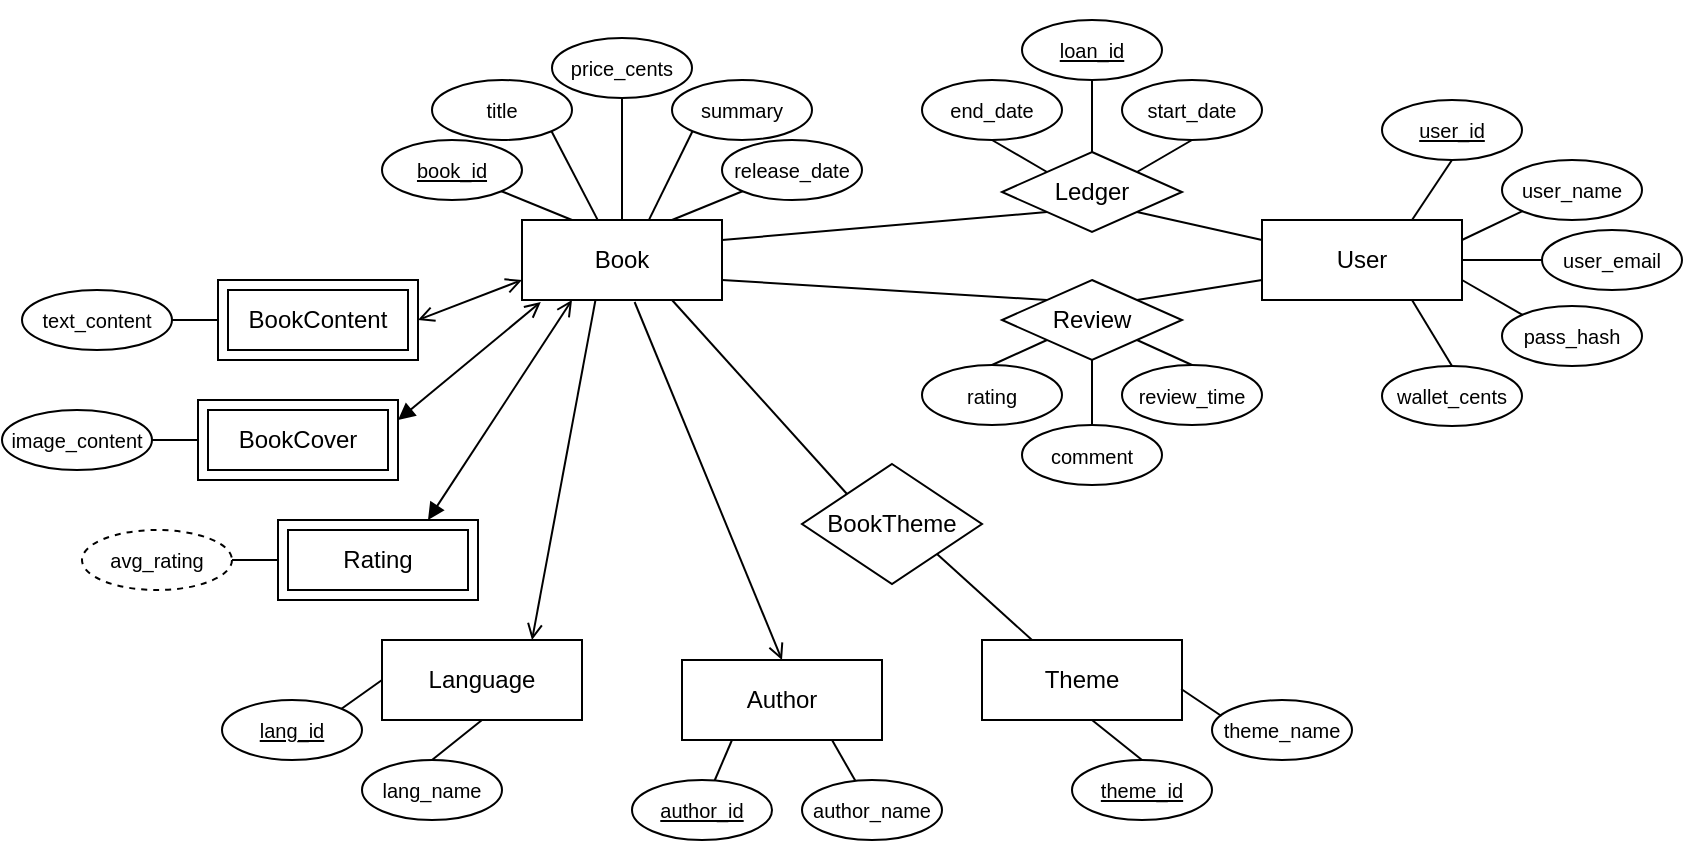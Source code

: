 <mxfile version="24.4.0" type="device">
  <diagram name="Page-1" id="hLj_kXb62XHOqsIi7ZO2">
    <mxGraphModel dx="1105" dy="662" grid="1" gridSize="10" guides="1" tooltips="1" connect="1" arrows="1" fold="1" page="1" pageScale="1" pageWidth="1920" pageHeight="1200" math="0" shadow="0">
      <root>
        <mxCell id="0" />
        <mxCell id="1" parent="0" />
        <mxCell id="pSPXtr5vTM0hde9f8MuT-21" value="BookTheme" style="shape=rhombus;perimeter=rhombusPerimeter;whiteSpace=wrap;html=1;align=center;" vertex="1" parent="1">
          <mxGeometry x="610" y="442" width="90" height="60" as="geometry" />
        </mxCell>
        <mxCell id="pSPXtr5vTM0hde9f8MuT-44" value="" style="group" vertex="1" connectable="0" parent="1">
          <mxGeometry x="400" y="229" width="240" height="131" as="geometry" />
        </mxCell>
        <mxCell id="pSPXtr5vTM0hde9f8MuT-13" value="Book" style="whiteSpace=wrap;html=1;align=center;" vertex="1" parent="pSPXtr5vTM0hde9f8MuT-44">
          <mxGeometry x="70" y="91" width="100" height="40" as="geometry" />
        </mxCell>
        <mxCell id="pSPXtr5vTM0hde9f8MuT-34" value="book_id" style="ellipse;whiteSpace=wrap;html=1;align=center;fontStyle=4;fontSize=10;" vertex="1" parent="pSPXtr5vTM0hde9f8MuT-44">
          <mxGeometry y="51" width="70" height="30" as="geometry" />
        </mxCell>
        <mxCell id="pSPXtr5vTM0hde9f8MuT-35" value="title" style="ellipse;whiteSpace=wrap;html=1;align=center;fontStyle=0;fontSize=10;" vertex="1" parent="pSPXtr5vTM0hde9f8MuT-44">
          <mxGeometry x="25" y="21" width="70" height="30" as="geometry" />
        </mxCell>
        <mxCell id="pSPXtr5vTM0hde9f8MuT-36" value="summary" style="ellipse;whiteSpace=wrap;html=1;align=center;fontStyle=0;fontSize=10;" vertex="1" parent="pSPXtr5vTM0hde9f8MuT-44">
          <mxGeometry x="145" y="21" width="70" height="30" as="geometry" />
        </mxCell>
        <mxCell id="pSPXtr5vTM0hde9f8MuT-37" value="price_cents" style="ellipse;whiteSpace=wrap;html=1;align=center;fontStyle=0;fontSize=10;" vertex="1" parent="pSPXtr5vTM0hde9f8MuT-44">
          <mxGeometry x="85" width="70" height="30" as="geometry" />
        </mxCell>
        <mxCell id="pSPXtr5vTM0hde9f8MuT-38" value="release_date" style="ellipse;whiteSpace=wrap;html=1;align=center;fontStyle=0;fontSize=10;" vertex="1" parent="pSPXtr5vTM0hde9f8MuT-44">
          <mxGeometry x="170" y="51" width="70" height="30" as="geometry" />
        </mxCell>
        <mxCell id="pSPXtr5vTM0hde9f8MuT-39" value="" style="endArrow=none;html=1;rounded=0;exitX=0.25;exitY=0;exitDx=0;exitDy=0;entryX=1;entryY=1;entryDx=0;entryDy=0;" edge="1" parent="pSPXtr5vTM0hde9f8MuT-44" source="pSPXtr5vTM0hde9f8MuT-13" target="pSPXtr5vTM0hde9f8MuT-34">
          <mxGeometry relative="1" as="geometry">
            <mxPoint x="75" y="91" as="sourcePoint" />
            <mxPoint x="235" y="91" as="targetPoint" />
          </mxGeometry>
        </mxCell>
        <mxCell id="pSPXtr5vTM0hde9f8MuT-40" value="" style="endArrow=none;html=1;rounded=0;exitX=0.377;exitY=-0.008;exitDx=0;exitDy=0;entryX=1;entryY=1;entryDx=0;entryDy=0;exitPerimeter=0;" edge="1" parent="pSPXtr5vTM0hde9f8MuT-44" source="pSPXtr5vTM0hde9f8MuT-13" target="pSPXtr5vTM0hde9f8MuT-35">
          <mxGeometry relative="1" as="geometry">
            <mxPoint x="105" y="101" as="sourcePoint" />
            <mxPoint x="70" y="87" as="targetPoint" />
          </mxGeometry>
        </mxCell>
        <mxCell id="pSPXtr5vTM0hde9f8MuT-41" value="" style="endArrow=none;html=1;rounded=0;exitX=0.5;exitY=0;exitDx=0;exitDy=0;entryX=0.5;entryY=1;entryDx=0;entryDy=0;" edge="1" parent="pSPXtr5vTM0hde9f8MuT-44" source="pSPXtr5vTM0hde9f8MuT-13" target="pSPXtr5vTM0hde9f8MuT-37">
          <mxGeometry relative="1" as="geometry">
            <mxPoint x="117" y="101" as="sourcePoint" />
            <mxPoint x="93" y="60" as="targetPoint" />
          </mxGeometry>
        </mxCell>
        <mxCell id="pSPXtr5vTM0hde9f8MuT-42" value="" style="endArrow=none;html=1;rounded=0;exitX=0.633;exitY=0.008;exitDx=0;exitDy=0;entryX=0;entryY=1;entryDx=0;entryDy=0;exitPerimeter=0;" edge="1" parent="pSPXtr5vTM0hde9f8MuT-44" source="pSPXtr5vTM0hde9f8MuT-13" target="pSPXtr5vTM0hde9f8MuT-36">
          <mxGeometry relative="1" as="geometry">
            <mxPoint x="118" y="101" as="sourcePoint" />
            <mxPoint x="93" y="57" as="targetPoint" />
          </mxGeometry>
        </mxCell>
        <mxCell id="pSPXtr5vTM0hde9f8MuT-43" value="" style="endArrow=none;html=1;rounded=0;exitX=0.75;exitY=0;exitDx=0;exitDy=0;entryX=0;entryY=1;entryDx=0;entryDy=0;" edge="1" parent="pSPXtr5vTM0hde9f8MuT-44" source="pSPXtr5vTM0hde9f8MuT-13" target="pSPXtr5vTM0hde9f8MuT-38">
          <mxGeometry relative="1" as="geometry">
            <mxPoint x="105" y="101" as="sourcePoint" />
            <mxPoint x="70" y="87" as="targetPoint" />
          </mxGeometry>
        </mxCell>
        <mxCell id="pSPXtr5vTM0hde9f8MuT-45" value="" style="endArrow=none;html=1;rounded=0;exitX=1;exitY=0.75;exitDx=0;exitDy=0;entryX=0;entryY=0;entryDx=0;entryDy=0;" edge="1" parent="1" source="pSPXtr5vTM0hde9f8MuT-13" target="pSPXtr5vTM0hde9f8MuT-30">
          <mxGeometry relative="1" as="geometry">
            <mxPoint x="530" y="400" as="sourcePoint" />
            <mxPoint x="690" y="400" as="targetPoint" />
          </mxGeometry>
        </mxCell>
        <mxCell id="pSPXtr5vTM0hde9f8MuT-46" value="" style="endArrow=none;html=1;rounded=0;exitX=1;exitY=0.25;exitDx=0;exitDy=0;entryX=0;entryY=1;entryDx=0;entryDy=0;" edge="1" parent="1" source="pSPXtr5vTM0hde9f8MuT-13" target="pSPXtr5vTM0hde9f8MuT-31">
          <mxGeometry relative="1" as="geometry">
            <mxPoint x="605" y="360" as="sourcePoint" />
            <mxPoint x="710" y="380" as="targetPoint" />
          </mxGeometry>
        </mxCell>
        <mxCell id="pSPXtr5vTM0hde9f8MuT-47" value="" style="endArrow=none;html=1;rounded=0;entryX=1;entryY=1;entryDx=0;entryDy=0;exitX=0;exitY=0.25;exitDx=0;exitDy=0;" edge="1" parent="1" source="pSPXtr5vTM0hde9f8MuT-9" target="pSPXtr5vTM0hde9f8MuT-31">
          <mxGeometry relative="1" as="geometry">
            <mxPoint x="630" y="340" as="sourcePoint" />
            <mxPoint x="790" y="340" as="targetPoint" />
          </mxGeometry>
        </mxCell>
        <mxCell id="pSPXtr5vTM0hde9f8MuT-48" value="" style="endArrow=none;html=1;rounded=0;entryX=1;entryY=0;entryDx=0;entryDy=0;exitX=0;exitY=0.75;exitDx=0;exitDy=0;" edge="1" parent="1" source="pSPXtr5vTM0hde9f8MuT-9" target="pSPXtr5vTM0hde9f8MuT-30">
          <mxGeometry relative="1" as="geometry">
            <mxPoint x="939" y="356" as="sourcePoint" />
            <mxPoint x="800" y="320" as="targetPoint" />
          </mxGeometry>
        </mxCell>
        <mxCell id="pSPXtr5vTM0hde9f8MuT-52" value="" style="endArrow=none;html=1;rounded=0;entryX=0.25;entryY=0;entryDx=0;entryDy=0;exitX=1;exitY=1;exitDx=0;exitDy=0;" edge="1" parent="1" source="pSPXtr5vTM0hde9f8MuT-21" target="pSPXtr5vTM0hde9f8MuT-14">
          <mxGeometry relative="1" as="geometry">
            <mxPoint x="554" y="571" as="sourcePoint" />
            <mxPoint x="714" y="571" as="targetPoint" />
          </mxGeometry>
        </mxCell>
        <mxCell id="pSPXtr5vTM0hde9f8MuT-53" value="" style="endArrow=none;html=1;rounded=0;exitX=0;exitY=0;exitDx=0;exitDy=0;entryX=0.75;entryY=1;entryDx=0;entryDy=0;" edge="1" parent="1" source="pSPXtr5vTM0hde9f8MuT-21" target="pSPXtr5vTM0hde9f8MuT-13">
          <mxGeometry relative="1" as="geometry">
            <mxPoint x="600" y="460" as="sourcePoint" />
            <mxPoint x="760" y="460" as="targetPoint" />
          </mxGeometry>
        </mxCell>
        <mxCell id="pSPXtr5vTM0hde9f8MuT-61" value="" style="group" vertex="1" connectable="0" parent="1">
          <mxGeometry x="670" y="210" width="170" height="116" as="geometry" />
        </mxCell>
        <mxCell id="pSPXtr5vTM0hde9f8MuT-31" value="Ledger" style="shape=rhombus;perimeter=rhombusPerimeter;whiteSpace=wrap;html=1;align=center;" vertex="1" parent="pSPXtr5vTM0hde9f8MuT-61">
          <mxGeometry x="40" y="76" width="90" height="40" as="geometry" />
        </mxCell>
        <mxCell id="pSPXtr5vTM0hde9f8MuT-54" value="&lt;u&gt;loan_id&lt;/u&gt;" style="ellipse;whiteSpace=wrap;html=1;align=center;fontStyle=0;fontSize=10;" vertex="1" parent="pSPXtr5vTM0hde9f8MuT-61">
          <mxGeometry x="50" y="10" width="70" height="30" as="geometry" />
        </mxCell>
        <mxCell id="pSPXtr5vTM0hde9f8MuT-55" value="end_date" style="ellipse;whiteSpace=wrap;html=1;align=center;fontStyle=0;fontSize=10;" vertex="1" parent="pSPXtr5vTM0hde9f8MuT-61">
          <mxGeometry y="40" width="70" height="30" as="geometry" />
        </mxCell>
        <mxCell id="pSPXtr5vTM0hde9f8MuT-56" value="start_date" style="ellipse;whiteSpace=wrap;html=1;align=center;fontStyle=0;fontSize=10;" vertex="1" parent="pSPXtr5vTM0hde9f8MuT-61">
          <mxGeometry x="100" y="40" width="70" height="30" as="geometry" />
        </mxCell>
        <mxCell id="pSPXtr5vTM0hde9f8MuT-58" value="" style="endArrow=none;html=1;rounded=0;exitX=0;exitY=0;exitDx=0;exitDy=0;entryX=0.5;entryY=1;entryDx=0;entryDy=0;" edge="1" parent="pSPXtr5vTM0hde9f8MuT-61" source="pSPXtr5vTM0hde9f8MuT-31" target="pSPXtr5vTM0hde9f8MuT-55">
          <mxGeometry relative="1" as="geometry">
            <mxPoint x="-20" y="121" as="sourcePoint" />
            <mxPoint x="140" y="121" as="targetPoint" />
          </mxGeometry>
        </mxCell>
        <mxCell id="pSPXtr5vTM0hde9f8MuT-59" value="" style="endArrow=none;html=1;rounded=0;exitX=0.5;exitY=0;exitDx=0;exitDy=0;entryX=0.5;entryY=1;entryDx=0;entryDy=0;" edge="1" parent="pSPXtr5vTM0hde9f8MuT-61" source="pSPXtr5vTM0hde9f8MuT-31" target="pSPXtr5vTM0hde9f8MuT-54">
          <mxGeometry relative="1" as="geometry">
            <mxPoint x="73" y="101" as="sourcePoint" />
            <mxPoint x="59" y="69" as="targetPoint" />
          </mxGeometry>
        </mxCell>
        <mxCell id="pSPXtr5vTM0hde9f8MuT-60" value="" style="endArrow=none;html=1;rounded=0;exitX=1;exitY=0;exitDx=0;exitDy=0;entryX=0.5;entryY=1;entryDx=0;entryDy=0;" edge="1" parent="pSPXtr5vTM0hde9f8MuT-61" source="pSPXtr5vTM0hde9f8MuT-31" target="pSPXtr5vTM0hde9f8MuT-56">
          <mxGeometry relative="1" as="geometry">
            <mxPoint x="95" y="91" as="sourcePoint" />
            <mxPoint x="95" y="40" as="targetPoint" />
          </mxGeometry>
        </mxCell>
        <mxCell id="pSPXtr5vTM0hde9f8MuT-68" value="" style="group" vertex="1" connectable="0" parent="1">
          <mxGeometry x="670" y="350" width="170" height="115" as="geometry" />
        </mxCell>
        <mxCell id="pSPXtr5vTM0hde9f8MuT-30" value="Review" style="shape=rhombus;perimeter=rhombusPerimeter;whiteSpace=wrap;html=1;align=center;" vertex="1" parent="pSPXtr5vTM0hde9f8MuT-68">
          <mxGeometry x="40" width="90" height="40" as="geometry" />
        </mxCell>
        <mxCell id="pSPXtr5vTM0hde9f8MuT-62" value="rating" style="ellipse;whiteSpace=wrap;html=1;align=center;fontStyle=0;fontSize=10;" vertex="1" parent="pSPXtr5vTM0hde9f8MuT-68">
          <mxGeometry y="42.5" width="70" height="30" as="geometry" />
        </mxCell>
        <mxCell id="pSPXtr5vTM0hde9f8MuT-63" value="comment" style="ellipse;whiteSpace=wrap;html=1;align=center;fontStyle=0;fontSize=10;" vertex="1" parent="pSPXtr5vTM0hde9f8MuT-68">
          <mxGeometry x="50" y="72.5" width="70" height="30" as="geometry" />
        </mxCell>
        <mxCell id="pSPXtr5vTM0hde9f8MuT-64" value="review_time" style="ellipse;whiteSpace=wrap;html=1;align=center;fontStyle=0;fontSize=10;" vertex="1" parent="pSPXtr5vTM0hde9f8MuT-68">
          <mxGeometry x="100" y="42.5" width="70" height="30" as="geometry" />
        </mxCell>
        <mxCell id="pSPXtr5vTM0hde9f8MuT-65" value="" style="endArrow=none;html=1;rounded=0;exitX=0;exitY=1;exitDx=0;exitDy=0;entryX=0.5;entryY=0;entryDx=0;entryDy=0;" edge="1" parent="pSPXtr5vTM0hde9f8MuT-68" source="pSPXtr5vTM0hde9f8MuT-30" target="pSPXtr5vTM0hde9f8MuT-62">
          <mxGeometry relative="1" as="geometry">
            <mxPoint x="10" y="20" as="sourcePoint" />
            <mxPoint x="170" y="20" as="targetPoint" />
          </mxGeometry>
        </mxCell>
        <mxCell id="pSPXtr5vTM0hde9f8MuT-66" value="" style="endArrow=none;html=1;rounded=0;exitX=0.5;exitY=0;exitDx=0;exitDy=0;entryX=1;entryY=1;entryDx=0;entryDy=0;" edge="1" parent="pSPXtr5vTM0hde9f8MuT-68" source="pSPXtr5vTM0hde9f8MuT-64" target="pSPXtr5vTM0hde9f8MuT-30">
          <mxGeometry relative="1" as="geometry">
            <mxPoint x="73" y="40" as="sourcePoint" />
            <mxPoint x="45" y="65" as="targetPoint" />
          </mxGeometry>
        </mxCell>
        <mxCell id="pSPXtr5vTM0hde9f8MuT-67" value="" style="endArrow=none;html=1;rounded=0;exitX=0.5;exitY=0;exitDx=0;exitDy=0;entryX=0.5;entryY=1;entryDx=0;entryDy=0;" edge="1" parent="pSPXtr5vTM0hde9f8MuT-68" source="pSPXtr5vTM0hde9f8MuT-63" target="pSPXtr5vTM0hde9f8MuT-30">
          <mxGeometry relative="1" as="geometry">
            <mxPoint x="145" y="65" as="sourcePoint" />
            <mxPoint x="118" y="40" as="targetPoint" />
          </mxGeometry>
        </mxCell>
        <mxCell id="pSPXtr5vTM0hde9f8MuT-69" value="" style="endArrow=open;html=1;rounded=0;exitX=1;exitY=0.5;exitDx=0;exitDy=0;entryX=0;entryY=0.75;entryDx=0;entryDy=0;startArrow=open;startFill=0;endFill=0;" edge="1" parent="1" source="pSPXtr5vTM0hde9f8MuT-32" target="pSPXtr5vTM0hde9f8MuT-13">
          <mxGeometry relative="1" as="geometry">
            <mxPoint x="420" y="490" as="sourcePoint" />
            <mxPoint x="580" y="490" as="targetPoint" />
          </mxGeometry>
        </mxCell>
        <mxCell id="pSPXtr5vTM0hde9f8MuT-70" value="" style="endArrow=open;html=1;rounded=0;exitX=1;exitY=0.25;exitDx=0;exitDy=0;entryX=0.094;entryY=1.025;entryDx=0;entryDy=0;entryPerimeter=0;startArrow=block;startFill=1;endFill=0;" edge="1" parent="1" source="pSPXtr5vTM0hde9f8MuT-33" target="pSPXtr5vTM0hde9f8MuT-13">
          <mxGeometry relative="1" as="geometry">
            <mxPoint x="408" y="413" as="sourcePoint" />
            <mxPoint x="505" y="370" as="targetPoint" />
          </mxGeometry>
        </mxCell>
        <mxCell id="pSPXtr5vTM0hde9f8MuT-71" value="" style="endArrow=open;html=1;rounded=0;exitX=0.75;exitY=0;exitDx=0;exitDy=0;entryX=0.25;entryY=1;entryDx=0;entryDy=0;startArrow=block;startFill=1;endFill=0;" edge="1" parent="1" source="pSPXtr5vTM0hde9f8MuT-50" target="pSPXtr5vTM0hde9f8MuT-13">
          <mxGeometry relative="1" as="geometry">
            <mxPoint x="408" y="468" as="sourcePoint" />
            <mxPoint x="505" y="370" as="targetPoint" />
          </mxGeometry>
        </mxCell>
        <mxCell id="pSPXtr5vTM0hde9f8MuT-72" value="" style="endArrow=none;html=1;rounded=0;exitX=0.75;exitY=0;exitDx=0;exitDy=0;entryX=0.367;entryY=1.004;entryDx=0;entryDy=0;entryPerimeter=0;startArrow=open;startFill=0;" edge="1" parent="1" source="pSPXtr5vTM0hde9f8MuT-1" target="pSPXtr5vTM0hde9f8MuT-13">
          <mxGeometry relative="1" as="geometry">
            <mxPoint x="408" y="528" as="sourcePoint" />
            <mxPoint x="505" y="370" as="targetPoint" />
          </mxGeometry>
        </mxCell>
        <mxCell id="pSPXtr5vTM0hde9f8MuT-73" value="" style="endArrow=none;html=1;rounded=0;exitX=0.5;exitY=0;exitDx=0;exitDy=0;entryX=0.563;entryY=1.025;entryDx=0;entryDy=0;entryPerimeter=0;startArrow=open;startFill=0;" edge="1" parent="1" source="pSPXtr5vTM0hde9f8MuT-15" target="pSPXtr5vTM0hde9f8MuT-13">
          <mxGeometry relative="1" as="geometry">
            <mxPoint x="468" y="563" as="sourcePoint" />
            <mxPoint x="517" y="370" as="targetPoint" />
          </mxGeometry>
        </mxCell>
        <mxCell id="pSPXtr5vTM0hde9f8MuT-79" value="" style="group" vertex="1" connectable="0" parent="1">
          <mxGeometry x="210" y="410" width="198" height="40" as="geometry" />
        </mxCell>
        <mxCell id="pSPXtr5vTM0hde9f8MuT-33" value="BookCover" style="shape=ext;margin=3;double=1;whiteSpace=wrap;html=1;align=center;" vertex="1" parent="pSPXtr5vTM0hde9f8MuT-79">
          <mxGeometry x="98" width="100" height="40" as="geometry" />
        </mxCell>
        <mxCell id="pSPXtr5vTM0hde9f8MuT-75" value="image_content" style="ellipse;whiteSpace=wrap;html=1;align=center;fontStyle=0;fontSize=10;" vertex="1" parent="pSPXtr5vTM0hde9f8MuT-79">
          <mxGeometry y="5" width="75" height="30" as="geometry" />
        </mxCell>
        <mxCell id="pSPXtr5vTM0hde9f8MuT-77" value="" style="endArrow=none;html=1;rounded=0;exitX=1;exitY=0.5;exitDx=0;exitDy=0;entryX=0;entryY=0.5;entryDx=0;entryDy=0;" edge="1" parent="pSPXtr5vTM0hde9f8MuT-79" source="pSPXtr5vTM0hde9f8MuT-75" target="pSPXtr5vTM0hde9f8MuT-33">
          <mxGeometry relative="1" as="geometry">
            <mxPoint x="85" y="90" as="sourcePoint" />
            <mxPoint x="108" y="90" as="targetPoint" />
          </mxGeometry>
        </mxCell>
        <mxCell id="pSPXtr5vTM0hde9f8MuT-80" value="" style="group" vertex="1" connectable="0" parent="1">
          <mxGeometry x="220" y="350" width="198" height="40" as="geometry" />
        </mxCell>
        <mxCell id="pSPXtr5vTM0hde9f8MuT-32" value="BookContent" style="shape=ext;margin=3;double=1;whiteSpace=wrap;html=1;align=center;" vertex="1" parent="pSPXtr5vTM0hde9f8MuT-80">
          <mxGeometry x="98" width="100" height="40" as="geometry" />
        </mxCell>
        <mxCell id="pSPXtr5vTM0hde9f8MuT-76" value="text_content" style="ellipse;whiteSpace=wrap;html=1;align=center;fontStyle=0;fontSize=10;" vertex="1" parent="pSPXtr5vTM0hde9f8MuT-80">
          <mxGeometry y="5" width="75" height="30" as="geometry" />
        </mxCell>
        <mxCell id="pSPXtr5vTM0hde9f8MuT-78" value="" style="endArrow=none;html=1;rounded=0;exitX=1;exitY=0.5;exitDx=0;exitDy=0;entryX=0;entryY=0.5;entryDx=0;entryDy=0;" edge="1" parent="pSPXtr5vTM0hde9f8MuT-80" source="pSPXtr5vTM0hde9f8MuT-76" target="pSPXtr5vTM0hde9f8MuT-32">
          <mxGeometry relative="1" as="geometry">
            <mxPoint x="95" y="155" as="sourcePoint" />
            <mxPoint x="118" y="155" as="targetPoint" />
          </mxGeometry>
        </mxCell>
        <mxCell id="pSPXtr5vTM0hde9f8MuT-81" value="" style="group" vertex="1" connectable="0" parent="1">
          <mxGeometry x="250" y="470" width="198" height="40" as="geometry" />
        </mxCell>
        <mxCell id="pSPXtr5vTM0hde9f8MuT-24" value="avg_rating" style="ellipse;whiteSpace=wrap;html=1;align=center;dashed=1;fontSize=10;" vertex="1" parent="pSPXtr5vTM0hde9f8MuT-81">
          <mxGeometry y="5" width="75" height="30" as="geometry" />
        </mxCell>
        <mxCell id="pSPXtr5vTM0hde9f8MuT-50" value="Rating" style="shape=ext;margin=3;double=1;whiteSpace=wrap;html=1;align=center;" vertex="1" parent="pSPXtr5vTM0hde9f8MuT-81">
          <mxGeometry x="98" width="100" height="40" as="geometry" />
        </mxCell>
        <mxCell id="pSPXtr5vTM0hde9f8MuT-74" value="" style="endArrow=none;html=1;rounded=0;exitX=1;exitY=0.5;exitDx=0;exitDy=0;entryX=0;entryY=0.5;entryDx=0;entryDy=0;" edge="1" parent="pSPXtr5vTM0hde9f8MuT-81" source="pSPXtr5vTM0hde9f8MuT-24" target="pSPXtr5vTM0hde9f8MuT-50">
          <mxGeometry relative="1" as="geometry">
            <mxPoint x="30" y="52" as="sourcePoint" />
            <mxPoint x="190" y="52" as="targetPoint" />
          </mxGeometry>
        </mxCell>
        <mxCell id="pSPXtr5vTM0hde9f8MuT-94" value="" style="group" vertex="1" connectable="0" parent="1">
          <mxGeometry x="525" y="540" width="155" height="90" as="geometry" />
        </mxCell>
        <mxCell id="pSPXtr5vTM0hde9f8MuT-15" value="Author" style="whiteSpace=wrap;html=1;align=center;" vertex="1" parent="pSPXtr5vTM0hde9f8MuT-94">
          <mxGeometry x="25" width="100" height="40" as="geometry" />
        </mxCell>
        <mxCell id="pSPXtr5vTM0hde9f8MuT-84" value="author_id" style="ellipse;whiteSpace=wrap;html=1;align=center;fontStyle=4;fontSize=10;" vertex="1" parent="pSPXtr5vTM0hde9f8MuT-94">
          <mxGeometry y="60" width="70" height="30" as="geometry" />
        </mxCell>
        <mxCell id="pSPXtr5vTM0hde9f8MuT-85" value="&lt;span&gt;author_name&lt;/span&gt;" style="ellipse;whiteSpace=wrap;html=1;align=center;fontStyle=0;fontSize=10;" vertex="1" parent="pSPXtr5vTM0hde9f8MuT-94">
          <mxGeometry x="85" y="60" width="70" height="30" as="geometry" />
        </mxCell>
        <mxCell id="pSPXtr5vTM0hde9f8MuT-90" value="" style="endArrow=none;html=1;rounded=0;exitX=0.75;exitY=1;exitDx=0;exitDy=0;" edge="1" parent="pSPXtr5vTM0hde9f8MuT-94" source="pSPXtr5vTM0hde9f8MuT-15" target="pSPXtr5vTM0hde9f8MuT-85">
          <mxGeometry relative="1" as="geometry">
            <mxPoint x="321" y="35" as="sourcePoint" />
            <mxPoint x="351" y="48" as="targetPoint" />
          </mxGeometry>
        </mxCell>
        <mxCell id="pSPXtr5vTM0hde9f8MuT-91" value="" style="endArrow=none;html=1;rounded=0;exitX=0.25;exitY=1;exitDx=0;exitDy=0;" edge="1" parent="pSPXtr5vTM0hde9f8MuT-94" source="pSPXtr5vTM0hde9f8MuT-15" target="pSPXtr5vTM0hde9f8MuT-84">
          <mxGeometry relative="1" as="geometry">
            <mxPoint x="110" y="50" as="sourcePoint" />
            <mxPoint x="122" y="70" as="targetPoint" />
          </mxGeometry>
        </mxCell>
        <mxCell id="pSPXtr5vTM0hde9f8MuT-95" value="" style="group" vertex="1" connectable="0" parent="1">
          <mxGeometry x="320" y="530" width="180" height="90" as="geometry" />
        </mxCell>
        <mxCell id="pSPXtr5vTM0hde9f8MuT-1" value="&lt;div&gt;Language&lt;/div&gt;" style="whiteSpace=wrap;html=1;align=center;" vertex="1" parent="pSPXtr5vTM0hde9f8MuT-95">
          <mxGeometry x="80" width="100" height="40" as="geometry" />
        </mxCell>
        <mxCell id="pSPXtr5vTM0hde9f8MuT-86" value="lang_id" style="ellipse;whiteSpace=wrap;html=1;align=center;fontStyle=4;fontSize=10;" vertex="1" parent="pSPXtr5vTM0hde9f8MuT-95">
          <mxGeometry y="30" width="70" height="30" as="geometry" />
        </mxCell>
        <mxCell id="pSPXtr5vTM0hde9f8MuT-87" value="&lt;span&gt;lang_name&lt;/span&gt;" style="ellipse;whiteSpace=wrap;html=1;align=center;fontStyle=0;fontSize=10;" vertex="1" parent="pSPXtr5vTM0hde9f8MuT-95">
          <mxGeometry x="70" y="60" width="70" height="30" as="geometry" />
        </mxCell>
        <mxCell id="pSPXtr5vTM0hde9f8MuT-92" value="" style="endArrow=none;html=1;rounded=0;exitX=0.5;exitY=1;exitDx=0;exitDy=0;entryX=0.5;entryY=0;entryDx=0;entryDy=0;" edge="1" parent="pSPXtr5vTM0hde9f8MuT-95" source="pSPXtr5vTM0hde9f8MuT-1" target="pSPXtr5vTM0hde9f8MuT-87">
          <mxGeometry relative="1" as="geometry">
            <mxPoint x="325" y="60" as="sourcePoint" />
            <mxPoint x="337" y="80" as="targetPoint" />
          </mxGeometry>
        </mxCell>
        <mxCell id="pSPXtr5vTM0hde9f8MuT-93" value="" style="endArrow=none;html=1;rounded=0;exitX=1;exitY=0;exitDx=0;exitDy=0;entryX=0;entryY=0.5;entryDx=0;entryDy=0;" edge="1" parent="pSPXtr5vTM0hde9f8MuT-95" source="pSPXtr5vTM0hde9f8MuT-86" target="pSPXtr5vTM0hde9f8MuT-1">
          <mxGeometry relative="1" as="geometry">
            <mxPoint x="140" y="50" as="sourcePoint" />
            <mxPoint x="131" y="70" as="targetPoint" />
          </mxGeometry>
        </mxCell>
        <mxCell id="pSPXtr5vTM0hde9f8MuT-96" value="" style="group" vertex="1" connectable="0" parent="1">
          <mxGeometry x="700" y="530" width="185" height="90" as="geometry" />
        </mxCell>
        <mxCell id="pSPXtr5vTM0hde9f8MuT-14" value="Theme" style="whiteSpace=wrap;html=1;align=center;" vertex="1" parent="pSPXtr5vTM0hde9f8MuT-96">
          <mxGeometry width="100" height="40" as="geometry" />
        </mxCell>
        <mxCell id="pSPXtr5vTM0hde9f8MuT-82" value="theme_id" style="ellipse;whiteSpace=wrap;html=1;align=center;fontStyle=4;fontSize=10;" vertex="1" parent="pSPXtr5vTM0hde9f8MuT-96">
          <mxGeometry x="45" y="60" width="70" height="30" as="geometry" />
        </mxCell>
        <mxCell id="pSPXtr5vTM0hde9f8MuT-83" value="&lt;span&gt;theme_name&lt;/span&gt;" style="ellipse;whiteSpace=wrap;html=1;align=center;fontStyle=0;fontSize=10;" vertex="1" parent="pSPXtr5vTM0hde9f8MuT-96">
          <mxGeometry x="115" y="30" width="70" height="30" as="geometry" />
        </mxCell>
        <mxCell id="pSPXtr5vTM0hde9f8MuT-88" value="" style="endArrow=none;html=1;rounded=0;entryX=0.5;entryY=0;entryDx=0;entryDy=0;" edge="1" parent="pSPXtr5vTM0hde9f8MuT-96" target="pSPXtr5vTM0hde9f8MuT-82">
          <mxGeometry relative="1" as="geometry">
            <mxPoint x="55" y="40" as="sourcePoint" />
            <mxPoint x="-15" as="targetPoint" />
          </mxGeometry>
        </mxCell>
        <mxCell id="pSPXtr5vTM0hde9f8MuT-89" value="" style="endArrow=none;html=1;rounded=0;entryX=0.068;entryY=0.267;entryDx=0;entryDy=0;exitX=0.996;exitY=0.613;exitDx=0;exitDy=0;exitPerimeter=0;entryPerimeter=0;" edge="1" parent="pSPXtr5vTM0hde9f8MuT-96" source="pSPXtr5vTM0hde9f8MuT-14" target="pSPXtr5vTM0hde9f8MuT-83">
          <mxGeometry relative="1" as="geometry">
            <mxPoint x="65" y="50" as="sourcePoint" />
            <mxPoint x="80" y="70" as="targetPoint" />
          </mxGeometry>
        </mxCell>
        <mxCell id="pSPXtr5vTM0hde9f8MuT-102" value="" style="group" vertex="1" connectable="0" parent="1">
          <mxGeometry x="840" y="260" width="210" height="163" as="geometry" />
        </mxCell>
        <mxCell id="pSPXtr5vTM0hde9f8MuT-9" value="User" style="whiteSpace=wrap;html=1;align=center;" vertex="1" parent="pSPXtr5vTM0hde9f8MuT-102">
          <mxGeometry y="60" width="100" height="40" as="geometry" />
        </mxCell>
        <mxCell id="pSPXtr5vTM0hde9f8MuT-25" value="user_id" style="ellipse;whiteSpace=wrap;html=1;align=center;fontStyle=4;fontSize=10;" vertex="1" parent="pSPXtr5vTM0hde9f8MuT-102">
          <mxGeometry x="60" width="70" height="30" as="geometry" />
        </mxCell>
        <mxCell id="pSPXtr5vTM0hde9f8MuT-26" value="user_name" style="ellipse;whiteSpace=wrap;html=1;align=center;fontStyle=0;fontSize=10;" vertex="1" parent="pSPXtr5vTM0hde9f8MuT-102">
          <mxGeometry x="120" y="30" width="70" height="30" as="geometry" />
        </mxCell>
        <mxCell id="pSPXtr5vTM0hde9f8MuT-27" value="&lt;div&gt;user_email&lt;/div&gt;" style="ellipse;whiteSpace=wrap;html=1;align=center;fontStyle=0;fontSize=10;" vertex="1" parent="pSPXtr5vTM0hde9f8MuT-102">
          <mxGeometry x="140" y="65" width="70" height="30" as="geometry" />
        </mxCell>
        <mxCell id="pSPXtr5vTM0hde9f8MuT-28" value="pass_hash" style="ellipse;whiteSpace=wrap;html=1;align=center;fontStyle=0;fontSize=10;" vertex="1" parent="pSPXtr5vTM0hde9f8MuT-102">
          <mxGeometry x="120" y="103" width="70" height="30" as="geometry" />
        </mxCell>
        <mxCell id="pSPXtr5vTM0hde9f8MuT-29" value="wallet_cents" style="ellipse;whiteSpace=wrap;html=1;align=center;fontStyle=0;fontSize=10;" vertex="1" parent="pSPXtr5vTM0hde9f8MuT-102">
          <mxGeometry x="60" y="133" width="70" height="30" as="geometry" />
        </mxCell>
        <mxCell id="pSPXtr5vTM0hde9f8MuT-97" value="" style="endArrow=none;html=1;rounded=0;exitX=0.75;exitY=0;exitDx=0;exitDy=0;entryX=0.5;entryY=1;entryDx=0;entryDy=0;" edge="1" parent="pSPXtr5vTM0hde9f8MuT-102" source="pSPXtr5vTM0hde9f8MuT-9" target="pSPXtr5vTM0hde9f8MuT-25">
          <mxGeometry relative="1" as="geometry">
            <mxPoint x="-20" y="70" as="sourcePoint" />
            <mxPoint x="140" y="70" as="targetPoint" />
          </mxGeometry>
        </mxCell>
        <mxCell id="pSPXtr5vTM0hde9f8MuT-98" value="" style="endArrow=none;html=1;rounded=0;exitX=0;exitY=1;exitDx=0;exitDy=0;entryX=1;entryY=0.25;entryDx=0;entryDy=0;" edge="1" parent="pSPXtr5vTM0hde9f8MuT-102" source="pSPXtr5vTM0hde9f8MuT-26" target="pSPXtr5vTM0hde9f8MuT-9">
          <mxGeometry relative="1" as="geometry">
            <mxPoint x="85" y="70" as="sourcePoint" />
            <mxPoint x="105" y="40" as="targetPoint" />
          </mxGeometry>
        </mxCell>
        <mxCell id="pSPXtr5vTM0hde9f8MuT-99" value="" style="endArrow=none;html=1;rounded=0;exitX=0;exitY=0.5;exitDx=0;exitDy=0;entryX=1;entryY=0.5;entryDx=0;entryDy=0;" edge="1" parent="pSPXtr5vTM0hde9f8MuT-102" source="pSPXtr5vTM0hde9f8MuT-27" target="pSPXtr5vTM0hde9f8MuT-9">
          <mxGeometry relative="1" as="geometry">
            <mxPoint x="140" y="66" as="sourcePoint" />
            <mxPoint x="110" y="80" as="targetPoint" />
          </mxGeometry>
        </mxCell>
        <mxCell id="pSPXtr5vTM0hde9f8MuT-100" value="" style="endArrow=none;html=1;rounded=0;exitX=0;exitY=0;exitDx=0;exitDy=0;entryX=1;entryY=0.75;entryDx=0;entryDy=0;" edge="1" parent="pSPXtr5vTM0hde9f8MuT-102" source="pSPXtr5vTM0hde9f8MuT-28" target="pSPXtr5vTM0hde9f8MuT-9">
          <mxGeometry relative="1" as="geometry">
            <mxPoint x="150" y="90" as="sourcePoint" />
            <mxPoint x="110" y="90" as="targetPoint" />
          </mxGeometry>
        </mxCell>
        <mxCell id="pSPXtr5vTM0hde9f8MuT-101" value="" style="endArrow=none;html=1;rounded=0;exitX=0.5;exitY=0;exitDx=0;exitDy=0;entryX=0.75;entryY=1;entryDx=0;entryDy=0;" edge="1" parent="pSPXtr5vTM0hde9f8MuT-102" source="pSPXtr5vTM0hde9f8MuT-29" target="pSPXtr5vTM0hde9f8MuT-9">
          <mxGeometry relative="1" as="geometry">
            <mxPoint x="140" y="117" as="sourcePoint" />
            <mxPoint x="110" y="100" as="targetPoint" />
          </mxGeometry>
        </mxCell>
      </root>
    </mxGraphModel>
  </diagram>
</mxfile>
